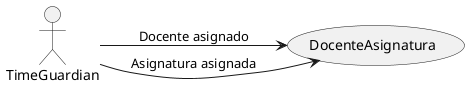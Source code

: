 @startuml
left to right direction
actor "TimeGuardian" as A
usecase "DocenteAsignatura" as UC1
A --> UC1 : Docente asignado
A --> UC1 : Asignatura asignada
@enduml